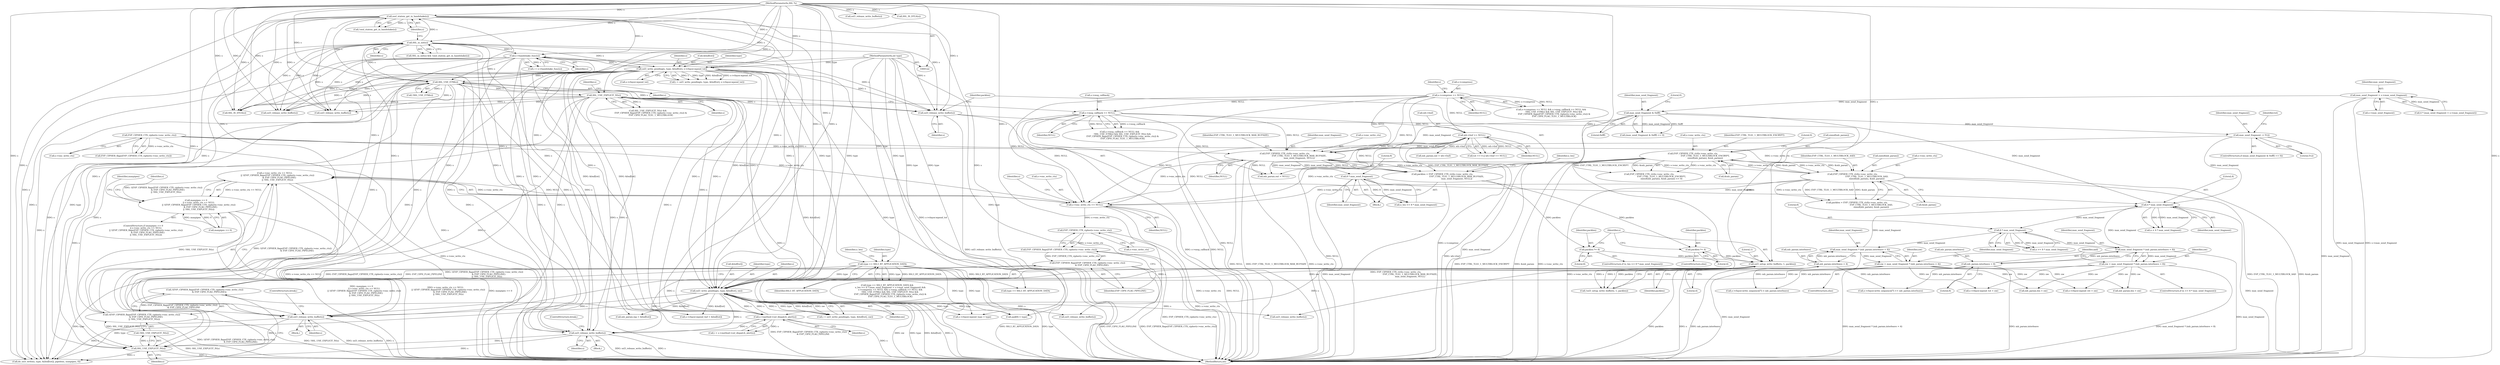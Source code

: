 digraph "0_openssl_4ad93618d26a3ea23d36ad5498ff4f59eff3a4d2_0@API" {
"1000766" [label="(Call,s->enc_write_ctx == NULL\n        || !(EVP_CIPHER_flags(EVP_CIPHER_CTX_cipher(s->enc_write_ctx))\n             & EVP_CIPH_FLAG_PIPELINE)\n        || !SSL_USE_EXPLICIT_IV(s))"];
"1000767" [label="(Call,s->enc_write_ctx == NULL)"];
"1000556" [label="(Call,EVP_CIPHER_CTX_ctrl(s->enc_write_ctx,\n                                    EVP_CTRL_TLS1_1_MULTIBLOCK_ENCRYPT,\n                                    sizeof(mb_param), &mb_param))"];
"1000509" [label="(Call,EVP_CIPHER_CTX_ctrl(s->enc_write_ctx,\n                                          EVP_CTRL_TLS1_1_MULTIBLOCK_AAD,\n                                          sizeof(mb_param), &mb_param))"];
"1000306" [label="(Call,EVP_CIPHER_CTX_cipher(s->enc_write_ctx))"];
"1000339" [label="(Call,EVP_CIPHER_CTX_ctrl(s->enc_write_ctx,\n                                          EVP_CTRL_TLS1_1_MULTIBLOCK_MAX_BUFSIZE,\n                                          max_send_fragment, NULL))"];
"1000317" [label="(Call,max_send_fragment & 0xfff)"];
"1000280" [label="(Call,max_send_fragment = s->max_send_fragment)"];
"1000321" [label="(Call,max_send_fragment -= 512)"];
"1000329" [label="(Call,wb->buf == NULL)"];
"1000286" [label="(Call,s->compress == NULL)"];
"1000292" [label="(Call,s->msg_callback == NULL)"];
"1000772" [label="(Call,!(EVP_CIPHER_flags(EVP_CIPHER_CTX_cipher(s->enc_write_ctx))\n             & EVP_CIPH_FLAG_PIPELINE)\n        || !SSL_USE_EXPLICIT_IV(s))"];
"1000773" [label="(Call,!(EVP_CIPHER_flags(EVP_CIPHER_CTX_cipher(s->enc_write_ctx))\n             & EVP_CIPH_FLAG_PIPELINE))"];
"1000774" [label="(Call,EVP_CIPHER_flags(EVP_CIPHER_CTX_cipher(s->enc_write_ctx))\n             & EVP_CIPH_FLAG_PIPELINE)"];
"1000775" [label="(Call,EVP_CIPHER_flags(EVP_CIPHER_CTX_cipher(s->enc_write_ctx)))"];
"1000776" [label="(Call,EVP_CIPHER_CTX_cipher(s->enc_write_ctx))"];
"1000781" [label="(Call,!SSL_USE_EXPLICIT_IV(s))"];
"1000782" [label="(Call,SSL_USE_EXPLICIT_IV(s))"];
"1000396" [label="(Call,ssl3_release_write_buffer(s))"];
"1000208" [label="(Call,ossl_statem_get_in_handshake(s))"];
"1000205" [label="(Call,SSL_in_init(s))"];
"1000123" [label="(MethodParameterIn,SSL *s)"];
"1000302" [label="(Call,SSL_USE_EXPLICIT_IV(s))"];
"1000299" [label="(Call,SSL_USE_ETM(s))"];
"1000213" [label="(Call,s->handshake_func(s))"];
"1000241" [label="(Call,ssl3_write_pending(s, type, &buf[tot], s->rlayer.wpend_tot))"];
"1000124" [label="(MethodParameterIn,int type)"];
"1000361" [label="(Call,ssl3_setup_write_buffer(s, 1, packlen))"];
"1000335" [label="(Call,ssl3_release_write_buffer(s))"];
"1000356" [label="(Call,packlen *= 4)"];
"1000337" [label="(Call,packlen = EVP_CIPHER_CTX_ctrl(s->enc_write_ctx,\n                                          EVP_CTRL_TLS1_1_MULTIBLOCK_MAX_BUFSIZE,\n                                          max_send_fragment, NULL))"];
"1000352" [label="(Call,packlen *= 8)"];
"1000656" [label="(Call,ssl3_write_pending(s, type, &buf[tot], nw))"];
"1000408" [label="(Call,s->method->ssl_dispatch_alert(s))"];
"1000272" [label="(Call,type == SSL3_RT_APPLICATION_DATA)"];
"1000430" [label="(Call,nw = max_send_fragment * (mb_param.interleave = 8))"];
"1000432" [label="(Call,max_send_fragment * (mb_param.interleave = 8))"];
"1000427" [label="(Call,8 * max_send_fragment)"];
"1000392" [label="(Call,4 * max_send_fragment)"];
"1000349" [label="(Call,8 * max_send_fragment)"];
"1000442" [label="(Call,max_send_fragment * (mb_param.interleave = 4))"];
"1000444" [label="(Call,mb_param.interleave = 4)"];
"1000434" [label="(Call,mb_param.interleave = 8)"];
"1000440" [label="(Call,nw = max_send_fragment * (mb_param.interleave = 4))"];
"1000531" [label="(Call,ssl3_release_write_buffer(s))"];
"1000762" [label="(Call,maxpipes == 0\n        || s->enc_write_ctx == NULL\n        || !(EVP_CIPHER_flags(EVP_CIPHER_CTX_cipher(s->enc_write_ctx))\n             & EVP_CIPH_FLAG_PIPELINE)\n        || !SSL_USE_EXPLICIT_IV(s))"];
"1000204" [label="(Call,SSL_in_init(s) && !ossl_statem_get_in_handshake(s))"];
"1000124" [label="(MethodParameterIn,int type)"];
"1000241" [label="(Call,ssl3_write_pending(s, type, &buf[tot], s->rlayer.wpend_tot))"];
"1000438" [label="(Literal,8)"];
"1000443" [label="(Identifier,max_send_fragment)"];
"1000277" [label="(Identifier,u_len)"];
"1000507" [label="(Call,packlen = EVP_CIPHER_CTX_ctrl(s->enc_write_ctx,\n                                          EVP_CTRL_TLS1_1_MULTIBLOCK_AAD,\n                                          sizeof(mb_param), &mb_param))"];
"1000623" [label="(Call,s->rlayer.wpend_tot = nw)"];
"1000768" [label="(Call,s->enc_write_ctx)"];
"1000492" [label="(Call,mb_param.out = NULL)"];
"1000685" [label="(Call,ssl3_release_write_buffer(s))"];
"1000780" [label="(Identifier,EVP_CIPH_FLAG_PIPELINE)"];
"1000663" [label="(Identifier,nw)"];
"1000406" [label="(Call,i = s->method->ssl_dispatch_alert(s))"];
"1000731" [label="(Call,ssl3_release_write_buffer(s))"];
"1000335" [label="(Call,ssl3_release_write_buffer(s))"];
"1000357" [label="(Identifier,packlen)"];
"1000630" [label="(Call,s->rlayer.wpend_buf = &buf[tot])"];
"1000272" [label="(Call,type == SSL3_RT_APPLICATION_DATA)"];
"1000442" [label="(Call,max_send_fragment * (mb_param.interleave = 4))"];
"1000510" [label="(Call,s->enc_write_ctx)"];
"1000364" [label="(Identifier,packlen)"];
"1000302" [label="(Call,SSL_USE_EXPLICIT_IV(s))"];
"1000428" [label="(Literal,8)"];
"1000782" [label="(Call,SSL_USE_EXPLICIT_IV(s))"];
"1000213" [label="(Call,s->handshake_func(s))"];
"1000301" [label="(Call,SSL_USE_EXPLICIT_IV(s) &&\n         EVP_CIPHER_flags(EVP_CIPHER_CTX_cipher(s->enc_write_ctx)) &\n         EVP_CIPH_FLAG_TLS1_1_MULTIBLOCK)"];
"1000432" [label="(Call,max_send_fragment * (mb_param.interleave = 8))"];
"1000298" [label="(Call,!SSL_USE_ETM(s))"];
"1000362" [label="(Identifier,s)"];
"1000450" [label="(Identifier,aad)"];
"1000325" [label="(Call,tot == 0 || wb->buf == NULL)"];
"1000434" [label="(Call,mb_param.interleave = 8)"];
"1000308" [label="(Identifier,s)"];
"1000355" [label="(ControlStructure,else)"];
"1000322" [label="(Identifier,max_send_fragment)"];
"1000316" [label="(Call,(max_send_fragment & 0xfff) == 0)"];
"1000339" [label="(Call,EVP_CIPHER_CTX_ctrl(s->enc_write_ctx,\n                                          EVP_CTRL_TLS1_1_MULTIBLOCK_MAX_BUFSIZE,\n                                          max_send_fragment, NULL))"];
"1000560" [label="(Identifier,EVP_CTRL_TLS1_1_MULTIBLOCK_ENCRYPT)"];
"1000209" [label="(Identifier,s)"];
"1000361" [label="(Call,ssl3_setup_write_buffer(s, 1, packlen))"];
"1000330" [label="(Call,wb->buf)"];
"1000299" [label="(Call,SSL_USE_ETM(s))"];
"1000336" [label="(Identifier,s)"];
"1000541" [label="(Call,mb_param.inp = &buf[tot])"];
"1000329" [label="(Call,wb->buf == NULL)"];
"1000123" [label="(MethodParameterIn,SSL *s)"];
"1000286" [label="(Call,s->compress == NULL)"];
"1000565" [label="(Literal,0)"];
"1000513" [label="(Identifier,EVP_CTRL_TLS1_1_MULTIBLOCK_AAD)"];
"1000424" [label="(ControlStructure,if (n >= 8 * max_send_fragment))"];
"1000333" [label="(Identifier,NULL)"];
"1000433" [label="(Identifier,max_send_fragment)"];
"1000429" [label="(Identifier,max_send_fragment)"];
"1000439" [label="(ControlStructure,else)"];
"1000327" [label="(Identifier,tot)"];
"1000392" [label="(Call,4 * max_send_fragment)"];
"1000659" [label="(Call,&buf[tot])"];
"1000345" [label="(Identifier,NULL)"];
"1000555" [label="(Call,EVP_CIPHER_CTX_ctrl(s->enc_write_ctx,\n                                    EVP_CTRL_TLS1_1_MULTIBLOCK_ENCRYPT,\n                                    sizeof(mb_param), &mb_param) <= 0)"];
"1000306" [label="(Call,EVP_CIPHER_CTX_cipher(s->enc_write_ctx))"];
"1000323" [label="(Literal,512)"];
"1000242" [label="(Identifier,s)"];
"1000774" [label="(Call,EVP_CIPHER_flags(EVP_CIPHER_CTX_cipher(s->enc_write_ctx))\n             & EVP_CIPH_FLAG_PIPELINE)"];
"1000282" [label="(Call,s->max_send_fragment)"];
"1000352" [label="(Call,packlen *= 8)"];
"1000904" [label="(Call,do_ssl3_write(s, type, &(buf[tot]), pipelens, numpipes, 0))"];
"1000530" [label="(Block,)"];
"1000300" [label="(Identifier,s)"];
"1000287" [label="(Call,s->compress)"];
"1000303" [label="(Identifier,s)"];
"1000656" [label="(Call,ssl3_write_pending(s, type, &buf[tot], nw))"];
"1000350" [label="(Literal,8)"];
"1000561" [label="(Call,sizeof(mb_param))"];
"1000396" [label="(Call,ssl3_release_write_buffer(s))"];
"1000334" [label="(Block,)"];
"1000305" [label="(Call,EVP_CIPHER_flags(EVP_CIPHER_CTX_cipher(s->enc_write_ctx)))"];
"1000549" [label="(Call,mb_param.len = nw)"];
"1000427" [label="(Call,8 * max_send_fragment)"];
"1000393" [label="(Literal,4)"];
"1000444" [label="(Call,mb_param.interleave = 4)"];
"1000448" [label="(Literal,4)"];
"1000761" [label="(ControlStructure,if (maxpipes == 0\n        || s->enc_write_ctx == NULL\n        || !(EVP_CIPHER_flags(EVP_CIPHER_CTX_cipher(s->enc_write_ctx))\n             & EVP_CIPH_FLAG_PIPELINE)\n        || !SSL_USE_EXPLICIT_IV(s)))"];
"1000532" [label="(Identifier,s)"];
"1000440" [label="(Call,nw = max_send_fragment * (mb_param.interleave = 4))"];
"1000409" [label="(Identifier,s)"];
"1000285" [label="(Call,s->compress == NULL && s->msg_callback == NULL &&\n        !SSL_USE_ETM(s) && SSL_USE_EXPLICIT_IV(s) &&\n         EVP_CIPHER_flags(EVP_CIPHER_CTX_cipher(s->enc_write_ctx)) &\n         EVP_CIPH_FLAG_TLS1_1_MULTIBLOCK)"];
"1000291" [label="(Call,s->msg_callback == NULL &&\n        !SSL_USE_ETM(s) && SSL_USE_EXPLICIT_IV(s) &&\n         EVP_CIPHER_flags(EVP_CIPHER_CTX_cipher(s->enc_write_ctx)) &\n         EVP_CIPH_FLAG_TLS1_1_MULTIBLOCK)"];
"1000777" [label="(Call,s->enc_write_ctx)"];
"1000968" [label="(Call,ssl3_release_write_buffer(s))"];
"1000966" [label="(Call,SSL_IS_DTLS(s))"];
"1000343" [label="(Identifier,EVP_CTRL_TLS1_1_MULTIBLOCK_MAX_BUFSIZE)"];
"1000435" [label="(Call,mb_param.interleave)"];
"1000569" [label="(Call,s->rlayer.write_sequence[7] += mb_param.interleave)"];
"1000557" [label="(Call,s->enc_write_ctx)"];
"1000337" [label="(Call,packlen = EVP_CIPHER_CTX_ctrl(s->enc_write_ctx,\n                                          EVP_CTRL_TLS1_1_MULTIBLOCK_MAX_BUFSIZE,\n                                          max_send_fragment, NULL))"];
"1000534" [label="(Call,mb_param.out = wb->buf)"];
"1000292" [label="(Call,s->msg_callback == NULL)"];
"1000647" [label="(Call,s->rlayer.wpend_ret = nw)"];
"1000315" [label="(ControlStructure,if ((max_send_fragment & 0xfff) == 0))"];
"1000344" [label="(Identifier,max_send_fragment)"];
"1000211" [label="(Call,i = s->handshake_func(s))"];
"1000531" [label="(Call,ssl3_release_write_buffer(s))"];
"1000771" [label="(Identifier,NULL)"];
"1000441" [label="(Identifier,nw)"];
"1000773" [label="(Call,!(EVP_CIPHER_flags(EVP_CIPHER_CTX_cipher(s->enc_write_ctx))\n             & EVP_CIPH_FLAG_PIPELINE))"];
"1000248" [label="(Call,s->rlayer.wpend_tot)"];
"1000318" [label="(Identifier,max_send_fragment)"];
"1000783" [label="(Identifier,s)"];
"1000244" [label="(Call,&buf[tot])"];
"1000762" [label="(Call,maxpipes == 0\n        || s->enc_write_ctx == NULL\n        || !(EVP_CIPHER_flags(EVP_CIPHER_CTX_cipher(s->enc_write_ctx))\n             & EVP_CIPH_FLAG_PIPELINE)\n        || !SSL_USE_EXPLICIT_IV(s))"];
"1000936" [label="(Call,type == SSL3_RT_APPLICATION_DATA)"];
"1000363" [label="(Literal,1)"];
"1000658" [label="(Identifier,type)"];
"1000431" [label="(Identifier,nw)"];
"1000290" [label="(Identifier,NULL)"];
"1000351" [label="(Identifier,max_send_fragment)"];
"1000791" [label="(Identifier,s)"];
"1000516" [label="(Call,&mb_param)"];
"1000654" [label="(Call,i = ssl3_write_pending(s, type, &buf[tot], nw))"];
"1000346" [label="(ControlStructure,if (u_len >= 8 * max_send_fragment))"];
"1000502" [label="(Call,mb_param.len = nw)"];
"1000349" [label="(Call,8 * max_send_fragment)"];
"1000271" [label="(Call,type == SSL3_RT_APPLICATION_DATA &&\n         u_len >= 4 * (max_send_fragment = s->max_send_fragment) &&\n         s->compress == NULL && s->msg_callback == NULL &&\n        !SSL_USE_ETM(s) && SSL_USE_EXPLICIT_IV(s) &&\n         EVP_CIPHER_flags(EVP_CIPHER_CTX_cipher(s->enc_write_ctx)) &\n         EVP_CIPH_FLAG_TLS1_1_MULTIBLOCK)"];
"1000293" [label="(Call,s->msg_callback)"];
"1000445" [label="(Call,mb_param.interleave)"];
"1000767" [label="(Call,s->enc_write_ctx == NULL)"];
"1000394" [label="(Identifier,max_send_fragment)"];
"1000563" [label="(Call,&mb_param)"];
"1000207" [label="(Call,!ossl_statem_get_in_handshake(s))"];
"1000320" [label="(Literal,0)"];
"1000766" [label="(Call,s->enc_write_ctx == NULL\n        || !(EVP_CIPHER_flags(EVP_CIPHER_CTX_cipher(s->enc_write_ctx))\n             & EVP_CIPH_FLAG_PIPELINE)\n        || !SSL_USE_EXPLICIT_IV(s))"];
"1000347" [label="(Call,u_len >= 8 * max_send_fragment)"];
"1000294" [label="(Identifier,s)"];
"1000338" [label="(Identifier,packlen)"];
"1000378" [label="(Call,ssl3_release_write_buffer(s))"];
"1000239" [label="(Call,i = ssl3_write_pending(s, type, &buf[tot], s->rlayer.wpend_tot))"];
"1000280" [label="(Call,max_send_fragment = s->max_send_fragment)"];
"1000348" [label="(Identifier,u_len)"];
"1000321" [label="(Call,max_send_fragment -= 512)"];
"1000703" [label="(Call,ssl3_release_write_buffer(s))"];
"1000509" [label="(Call,EVP_CIPHER_CTX_ctrl(s->enc_write_ctx,\n                                          EVP_CTRL_TLS1_1_MULTIBLOCK_AAD,\n                                          sizeof(mb_param), &mb_param))"];
"1000390" [label="(Call,n < 4 * max_send_fragment)"];
"1000581" [label="(Call,s->rlayer.write_sequence[7] < mb_param.interleave)"];
"1000296" [label="(Identifier,NULL)"];
"1000785" [label="(Identifier,maxpipes)"];
"1000980" [label="(MethodReturn,int)"];
"1000640" [label="(Call,s->rlayer.wpend_type = type)"];
"1000354" [label="(Literal,8)"];
"1000514" [label="(Call,sizeof(mb_param))"];
"1000776" [label="(Call,EVP_CIPHER_CTX_cipher(s->enc_write_ctx))"];
"1000408" [label="(Call,s->method->ssl_dispatch_alert(s))"];
"1000214" [label="(Identifier,s)"];
"1000395" [label="(Block,)"];
"1000397" [label="(Identifier,s)"];
"1000457" [label="(Call,aad[8] = type)"];
"1000281" [label="(Identifier,max_send_fragment)"];
"1000205" [label="(Call,SSL_in_init(s))"];
"1000781" [label="(Call,!SSL_USE_EXPLICIT_IV(s))"];
"1000775" [label="(Call,EVP_CIPHER_flags(EVP_CIPHER_CTX_cipher(s->enc_write_ctx)))"];
"1000273" [label="(Identifier,type)"];
"1000356" [label="(Call,packlen *= 4)"];
"1000358" [label="(Literal,4)"];
"1000425" [label="(Call,n >= 8 * max_send_fragment)"];
"1000772" [label="(Call,!(EVP_CIPHER_flags(EVP_CIPHER_CTX_cipher(s->enc_write_ctx))\n             & EVP_CIPH_FLAG_PIPELINE)\n        || !SSL_USE_EXPLICIT_IV(s))"];
"1000206" [label="(Identifier,s)"];
"1000319" [label="(Literal,0xfff)"];
"1000763" [label="(Call,maxpipes == 0)"];
"1000556" [label="(Call,EVP_CIPHER_CTX_ctrl(s->enc_write_ctx,\n                                    EVP_CTRL_TLS1_1_MULTIBLOCK_ENCRYPT,\n                                    sizeof(mb_param), &mb_param))"];
"1000243" [label="(Identifier,type)"];
"1000340" [label="(Call,s->enc_write_ctx)"];
"1000430" [label="(Call,nw = max_send_fragment * (mb_param.interleave = 8))"];
"1000398" [label="(ControlStructure,break;)"];
"1000317" [label="(Call,max_send_fragment & 0xfff)"];
"1000360" [label="(Call,!ssl3_setup_write_buffer(s, 1, packlen))"];
"1000208" [label="(Call,ossl_statem_get_in_handshake(s))"];
"1000278" [label="(Call,4 * (max_send_fragment = s->max_send_fragment))"];
"1000307" [label="(Call,s->enc_write_ctx)"];
"1000353" [label="(Identifier,packlen)"];
"1000657" [label="(Identifier,s)"];
"1000778" [label="(Identifier,s)"];
"1000274" [label="(Identifier,SSL3_RT_APPLICATION_DATA)"];
"1000729" [label="(Call,SSL_IS_DTLS(s))"];
"1000533" [label="(ControlStructure,break;)"];
"1000766" -> "1000762"  [label="AST: "];
"1000766" -> "1000767"  [label="CFG: "];
"1000766" -> "1000772"  [label="CFG: "];
"1000767" -> "1000766"  [label="AST: "];
"1000772" -> "1000766"  [label="AST: "];
"1000762" -> "1000766"  [label="CFG: "];
"1000766" -> "1000980"  [label="DDG: s->enc_write_ctx == NULL"];
"1000766" -> "1000980"  [label="DDG: !(EVP_CIPHER_flags(EVP_CIPHER_CTX_cipher(s->enc_write_ctx))\n             & EVP_CIPH_FLAG_PIPELINE)\n        || !SSL_USE_EXPLICIT_IV(s)"];
"1000766" -> "1000762"  [label="DDG: s->enc_write_ctx == NULL"];
"1000766" -> "1000762"  [label="DDG: !(EVP_CIPHER_flags(EVP_CIPHER_CTX_cipher(s->enc_write_ctx))\n             & EVP_CIPH_FLAG_PIPELINE)\n        || !SSL_USE_EXPLICIT_IV(s)"];
"1000767" -> "1000766"  [label="DDG: s->enc_write_ctx"];
"1000767" -> "1000766"  [label="DDG: NULL"];
"1000772" -> "1000766"  [label="DDG: !(EVP_CIPHER_flags(EVP_CIPHER_CTX_cipher(s->enc_write_ctx))\n             & EVP_CIPH_FLAG_PIPELINE)"];
"1000772" -> "1000766"  [label="DDG: !SSL_USE_EXPLICIT_IV(s)"];
"1000767" -> "1000771"  [label="CFG: "];
"1000768" -> "1000767"  [label="AST: "];
"1000771" -> "1000767"  [label="AST: "];
"1000778" -> "1000767"  [label="CFG: "];
"1000767" -> "1000980"  [label="DDG: s->enc_write_ctx"];
"1000767" -> "1000980"  [label="DDG: NULL"];
"1000556" -> "1000767"  [label="DDG: s->enc_write_ctx"];
"1000306" -> "1000767"  [label="DDG: s->enc_write_ctx"];
"1000339" -> "1000767"  [label="DDG: s->enc_write_ctx"];
"1000339" -> "1000767"  [label="DDG: NULL"];
"1000509" -> "1000767"  [label="DDG: s->enc_write_ctx"];
"1000329" -> "1000767"  [label="DDG: NULL"];
"1000292" -> "1000767"  [label="DDG: NULL"];
"1000286" -> "1000767"  [label="DDG: NULL"];
"1000767" -> "1000776"  [label="DDG: s->enc_write_ctx"];
"1000556" -> "1000555"  [label="AST: "];
"1000556" -> "1000563"  [label="CFG: "];
"1000557" -> "1000556"  [label="AST: "];
"1000560" -> "1000556"  [label="AST: "];
"1000561" -> "1000556"  [label="AST: "];
"1000563" -> "1000556"  [label="AST: "];
"1000565" -> "1000556"  [label="CFG: "];
"1000556" -> "1000980"  [label="DDG: EVP_CTRL_TLS1_1_MULTIBLOCK_ENCRYPT"];
"1000556" -> "1000980"  [label="DDG: &mb_param"];
"1000556" -> "1000980"  [label="DDG: s->enc_write_ctx"];
"1000556" -> "1000509"  [label="DDG: s->enc_write_ctx"];
"1000556" -> "1000509"  [label="DDG: &mb_param"];
"1000556" -> "1000555"  [label="DDG: s->enc_write_ctx"];
"1000556" -> "1000555"  [label="DDG: EVP_CTRL_TLS1_1_MULTIBLOCK_ENCRYPT"];
"1000556" -> "1000555"  [label="DDG: &mb_param"];
"1000509" -> "1000556"  [label="DDG: s->enc_write_ctx"];
"1000509" -> "1000556"  [label="DDG: &mb_param"];
"1000509" -> "1000507"  [label="AST: "];
"1000509" -> "1000516"  [label="CFG: "];
"1000510" -> "1000509"  [label="AST: "];
"1000513" -> "1000509"  [label="AST: "];
"1000514" -> "1000509"  [label="AST: "];
"1000516" -> "1000509"  [label="AST: "];
"1000507" -> "1000509"  [label="CFG: "];
"1000509" -> "1000980"  [label="DDG: EVP_CTRL_TLS1_1_MULTIBLOCK_AAD"];
"1000509" -> "1000980"  [label="DDG: &mb_param"];
"1000509" -> "1000980"  [label="DDG: s->enc_write_ctx"];
"1000509" -> "1000507"  [label="DDG: s->enc_write_ctx"];
"1000509" -> "1000507"  [label="DDG: EVP_CTRL_TLS1_1_MULTIBLOCK_AAD"];
"1000509" -> "1000507"  [label="DDG: &mb_param"];
"1000306" -> "1000509"  [label="DDG: s->enc_write_ctx"];
"1000339" -> "1000509"  [label="DDG: s->enc_write_ctx"];
"1000306" -> "1000305"  [label="AST: "];
"1000306" -> "1000307"  [label="CFG: "];
"1000307" -> "1000306"  [label="AST: "];
"1000305" -> "1000306"  [label="CFG: "];
"1000306" -> "1000980"  [label="DDG: s->enc_write_ctx"];
"1000306" -> "1000305"  [label="DDG: s->enc_write_ctx"];
"1000306" -> "1000339"  [label="DDG: s->enc_write_ctx"];
"1000339" -> "1000337"  [label="AST: "];
"1000339" -> "1000345"  [label="CFG: "];
"1000340" -> "1000339"  [label="AST: "];
"1000343" -> "1000339"  [label="AST: "];
"1000344" -> "1000339"  [label="AST: "];
"1000345" -> "1000339"  [label="AST: "];
"1000337" -> "1000339"  [label="CFG: "];
"1000339" -> "1000980"  [label="DDG: EVP_CTRL_TLS1_1_MULTIBLOCK_MAX_BUFSIZE"];
"1000339" -> "1000980"  [label="DDG: s->enc_write_ctx"];
"1000339" -> "1000980"  [label="DDG: NULL"];
"1000339" -> "1000337"  [label="DDG: s->enc_write_ctx"];
"1000339" -> "1000337"  [label="DDG: EVP_CTRL_TLS1_1_MULTIBLOCK_MAX_BUFSIZE"];
"1000339" -> "1000337"  [label="DDG: max_send_fragment"];
"1000339" -> "1000337"  [label="DDG: NULL"];
"1000317" -> "1000339"  [label="DDG: max_send_fragment"];
"1000321" -> "1000339"  [label="DDG: max_send_fragment"];
"1000329" -> "1000339"  [label="DDG: NULL"];
"1000286" -> "1000339"  [label="DDG: NULL"];
"1000292" -> "1000339"  [label="DDG: NULL"];
"1000339" -> "1000349"  [label="DDG: max_send_fragment"];
"1000339" -> "1000492"  [label="DDG: NULL"];
"1000317" -> "1000316"  [label="AST: "];
"1000317" -> "1000319"  [label="CFG: "];
"1000318" -> "1000317"  [label="AST: "];
"1000319" -> "1000317"  [label="AST: "];
"1000320" -> "1000317"  [label="CFG: "];
"1000317" -> "1000980"  [label="DDG: max_send_fragment"];
"1000317" -> "1000316"  [label="DDG: max_send_fragment"];
"1000317" -> "1000316"  [label="DDG: 0xfff"];
"1000280" -> "1000317"  [label="DDG: max_send_fragment"];
"1000317" -> "1000321"  [label="DDG: max_send_fragment"];
"1000317" -> "1000392"  [label="DDG: max_send_fragment"];
"1000280" -> "1000278"  [label="AST: "];
"1000280" -> "1000282"  [label="CFG: "];
"1000281" -> "1000280"  [label="AST: "];
"1000282" -> "1000280"  [label="AST: "];
"1000278" -> "1000280"  [label="CFG: "];
"1000280" -> "1000980"  [label="DDG: s->max_send_fragment"];
"1000280" -> "1000980"  [label="DDG: max_send_fragment"];
"1000280" -> "1000278"  [label="DDG: max_send_fragment"];
"1000321" -> "1000315"  [label="AST: "];
"1000321" -> "1000323"  [label="CFG: "];
"1000322" -> "1000321"  [label="AST: "];
"1000323" -> "1000321"  [label="AST: "];
"1000327" -> "1000321"  [label="CFG: "];
"1000321" -> "1000980"  [label="DDG: max_send_fragment"];
"1000321" -> "1000392"  [label="DDG: max_send_fragment"];
"1000329" -> "1000325"  [label="AST: "];
"1000329" -> "1000333"  [label="CFG: "];
"1000330" -> "1000329"  [label="AST: "];
"1000333" -> "1000329"  [label="AST: "];
"1000325" -> "1000329"  [label="CFG: "];
"1000329" -> "1000980"  [label="DDG: NULL"];
"1000329" -> "1000980"  [label="DDG: wb->buf"];
"1000329" -> "1000325"  [label="DDG: wb->buf"];
"1000329" -> "1000325"  [label="DDG: NULL"];
"1000286" -> "1000329"  [label="DDG: NULL"];
"1000292" -> "1000329"  [label="DDG: NULL"];
"1000329" -> "1000492"  [label="DDG: NULL"];
"1000329" -> "1000534"  [label="DDG: wb->buf"];
"1000286" -> "1000285"  [label="AST: "];
"1000286" -> "1000290"  [label="CFG: "];
"1000287" -> "1000286"  [label="AST: "];
"1000290" -> "1000286"  [label="AST: "];
"1000294" -> "1000286"  [label="CFG: "];
"1000285" -> "1000286"  [label="CFG: "];
"1000286" -> "1000980"  [label="DDG: NULL"];
"1000286" -> "1000980"  [label="DDG: s->compress"];
"1000286" -> "1000285"  [label="DDG: s->compress"];
"1000286" -> "1000285"  [label="DDG: NULL"];
"1000286" -> "1000292"  [label="DDG: NULL"];
"1000286" -> "1000492"  [label="DDG: NULL"];
"1000292" -> "1000291"  [label="AST: "];
"1000292" -> "1000296"  [label="CFG: "];
"1000293" -> "1000292"  [label="AST: "];
"1000296" -> "1000292"  [label="AST: "];
"1000300" -> "1000292"  [label="CFG: "];
"1000291" -> "1000292"  [label="CFG: "];
"1000292" -> "1000980"  [label="DDG: s->msg_callback"];
"1000292" -> "1000980"  [label="DDG: NULL"];
"1000292" -> "1000291"  [label="DDG: s->msg_callback"];
"1000292" -> "1000291"  [label="DDG: NULL"];
"1000292" -> "1000492"  [label="DDG: NULL"];
"1000772" -> "1000773"  [label="CFG: "];
"1000772" -> "1000781"  [label="CFG: "];
"1000773" -> "1000772"  [label="AST: "];
"1000781" -> "1000772"  [label="AST: "];
"1000772" -> "1000980"  [label="DDG: !(EVP_CIPHER_flags(EVP_CIPHER_CTX_cipher(s->enc_write_ctx))\n             & EVP_CIPH_FLAG_PIPELINE)"];
"1000772" -> "1000980"  [label="DDG: !SSL_USE_EXPLICIT_IV(s)"];
"1000773" -> "1000772"  [label="DDG: EVP_CIPHER_flags(EVP_CIPHER_CTX_cipher(s->enc_write_ctx))\n             & EVP_CIPH_FLAG_PIPELINE"];
"1000781" -> "1000772"  [label="DDG: SSL_USE_EXPLICIT_IV(s)"];
"1000773" -> "1000774"  [label="CFG: "];
"1000774" -> "1000773"  [label="AST: "];
"1000783" -> "1000773"  [label="CFG: "];
"1000773" -> "1000980"  [label="DDG: EVP_CIPHER_flags(EVP_CIPHER_CTX_cipher(s->enc_write_ctx))\n             & EVP_CIPH_FLAG_PIPELINE"];
"1000774" -> "1000773"  [label="DDG: EVP_CIPHER_flags(EVP_CIPHER_CTX_cipher(s->enc_write_ctx))"];
"1000774" -> "1000773"  [label="DDG: EVP_CIPH_FLAG_PIPELINE"];
"1000774" -> "1000780"  [label="CFG: "];
"1000775" -> "1000774"  [label="AST: "];
"1000780" -> "1000774"  [label="AST: "];
"1000774" -> "1000980"  [label="DDG: EVP_CIPH_FLAG_PIPELINE"];
"1000774" -> "1000980"  [label="DDG: EVP_CIPHER_flags(EVP_CIPHER_CTX_cipher(s->enc_write_ctx))"];
"1000775" -> "1000774"  [label="DDG: EVP_CIPHER_CTX_cipher(s->enc_write_ctx)"];
"1000775" -> "1000776"  [label="CFG: "];
"1000776" -> "1000775"  [label="AST: "];
"1000780" -> "1000775"  [label="CFG: "];
"1000775" -> "1000980"  [label="DDG: EVP_CIPHER_CTX_cipher(s->enc_write_ctx)"];
"1000776" -> "1000775"  [label="DDG: s->enc_write_ctx"];
"1000776" -> "1000777"  [label="CFG: "];
"1000777" -> "1000776"  [label="AST: "];
"1000776" -> "1000980"  [label="DDG: s->enc_write_ctx"];
"1000781" -> "1000782"  [label="CFG: "];
"1000782" -> "1000781"  [label="AST: "];
"1000781" -> "1000980"  [label="DDG: SSL_USE_EXPLICIT_IV(s)"];
"1000782" -> "1000781"  [label="DDG: s"];
"1000782" -> "1000783"  [label="CFG: "];
"1000783" -> "1000782"  [label="AST: "];
"1000782" -> "1000980"  [label="DDG: s"];
"1000396" -> "1000782"  [label="DDG: s"];
"1000208" -> "1000782"  [label="DDG: s"];
"1000302" -> "1000782"  [label="DDG: s"];
"1000213" -> "1000782"  [label="DDG: s"];
"1000299" -> "1000782"  [label="DDG: s"];
"1000241" -> "1000782"  [label="DDG: s"];
"1000531" -> "1000782"  [label="DDG: s"];
"1000205" -> "1000782"  [label="DDG: s"];
"1000123" -> "1000782"  [label="DDG: s"];
"1000782" -> "1000904"  [label="DDG: s"];
"1000396" -> "1000395"  [label="AST: "];
"1000396" -> "1000397"  [label="CFG: "];
"1000397" -> "1000396"  [label="AST: "];
"1000398" -> "1000396"  [label="CFG: "];
"1000396" -> "1000980"  [label="DDG: ssl3_release_write_buffer(s)"];
"1000396" -> "1000980"  [label="DDG: s"];
"1000208" -> "1000396"  [label="DDG: s"];
"1000302" -> "1000396"  [label="DDG: s"];
"1000213" -> "1000396"  [label="DDG: s"];
"1000299" -> "1000396"  [label="DDG: s"];
"1000205" -> "1000396"  [label="DDG: s"];
"1000241" -> "1000396"  [label="DDG: s"];
"1000361" -> "1000396"  [label="DDG: s"];
"1000656" -> "1000396"  [label="DDG: s"];
"1000123" -> "1000396"  [label="DDG: s"];
"1000396" -> "1000904"  [label="DDG: s"];
"1000208" -> "1000207"  [label="AST: "];
"1000208" -> "1000209"  [label="CFG: "];
"1000209" -> "1000208"  [label="AST: "];
"1000207" -> "1000208"  [label="CFG: "];
"1000208" -> "1000980"  [label="DDG: s"];
"1000208" -> "1000207"  [label="DDG: s"];
"1000205" -> "1000208"  [label="DDG: s"];
"1000123" -> "1000208"  [label="DDG: s"];
"1000208" -> "1000213"  [label="DDG: s"];
"1000208" -> "1000241"  [label="DDG: s"];
"1000208" -> "1000299"  [label="DDG: s"];
"1000208" -> "1000335"  [label="DDG: s"];
"1000208" -> "1000378"  [label="DDG: s"];
"1000208" -> "1000408"  [label="DDG: s"];
"1000208" -> "1000531"  [label="DDG: s"];
"1000208" -> "1000656"  [label="DDG: s"];
"1000208" -> "1000729"  [label="DDG: s"];
"1000208" -> "1000731"  [label="DDG: s"];
"1000208" -> "1000904"  [label="DDG: s"];
"1000205" -> "1000204"  [label="AST: "];
"1000205" -> "1000206"  [label="CFG: "];
"1000206" -> "1000205"  [label="AST: "];
"1000209" -> "1000205"  [label="CFG: "];
"1000204" -> "1000205"  [label="CFG: "];
"1000205" -> "1000980"  [label="DDG: s"];
"1000205" -> "1000204"  [label="DDG: s"];
"1000123" -> "1000205"  [label="DDG: s"];
"1000205" -> "1000213"  [label="DDG: s"];
"1000205" -> "1000241"  [label="DDG: s"];
"1000205" -> "1000299"  [label="DDG: s"];
"1000205" -> "1000335"  [label="DDG: s"];
"1000205" -> "1000378"  [label="DDG: s"];
"1000205" -> "1000408"  [label="DDG: s"];
"1000205" -> "1000531"  [label="DDG: s"];
"1000205" -> "1000656"  [label="DDG: s"];
"1000205" -> "1000729"  [label="DDG: s"];
"1000205" -> "1000731"  [label="DDG: s"];
"1000205" -> "1000904"  [label="DDG: s"];
"1000123" -> "1000122"  [label="AST: "];
"1000123" -> "1000980"  [label="DDG: s"];
"1000123" -> "1000213"  [label="DDG: s"];
"1000123" -> "1000241"  [label="DDG: s"];
"1000123" -> "1000299"  [label="DDG: s"];
"1000123" -> "1000302"  [label="DDG: s"];
"1000123" -> "1000335"  [label="DDG: s"];
"1000123" -> "1000361"  [label="DDG: s"];
"1000123" -> "1000378"  [label="DDG: s"];
"1000123" -> "1000408"  [label="DDG: s"];
"1000123" -> "1000531"  [label="DDG: s"];
"1000123" -> "1000656"  [label="DDG: s"];
"1000123" -> "1000685"  [label="DDG: s"];
"1000123" -> "1000703"  [label="DDG: s"];
"1000123" -> "1000729"  [label="DDG: s"];
"1000123" -> "1000731"  [label="DDG: s"];
"1000123" -> "1000904"  [label="DDG: s"];
"1000123" -> "1000966"  [label="DDG: s"];
"1000123" -> "1000968"  [label="DDG: s"];
"1000302" -> "1000301"  [label="AST: "];
"1000302" -> "1000303"  [label="CFG: "];
"1000303" -> "1000302"  [label="AST: "];
"1000308" -> "1000302"  [label="CFG: "];
"1000301" -> "1000302"  [label="CFG: "];
"1000302" -> "1000980"  [label="DDG: s"];
"1000302" -> "1000301"  [label="DDG: s"];
"1000299" -> "1000302"  [label="DDG: s"];
"1000302" -> "1000335"  [label="DDG: s"];
"1000302" -> "1000378"  [label="DDG: s"];
"1000302" -> "1000408"  [label="DDG: s"];
"1000302" -> "1000531"  [label="DDG: s"];
"1000302" -> "1000656"  [label="DDG: s"];
"1000302" -> "1000729"  [label="DDG: s"];
"1000302" -> "1000731"  [label="DDG: s"];
"1000302" -> "1000904"  [label="DDG: s"];
"1000299" -> "1000298"  [label="AST: "];
"1000299" -> "1000300"  [label="CFG: "];
"1000300" -> "1000299"  [label="AST: "];
"1000298" -> "1000299"  [label="CFG: "];
"1000299" -> "1000980"  [label="DDG: s"];
"1000299" -> "1000298"  [label="DDG: s"];
"1000213" -> "1000299"  [label="DDG: s"];
"1000241" -> "1000299"  [label="DDG: s"];
"1000299" -> "1000335"  [label="DDG: s"];
"1000299" -> "1000378"  [label="DDG: s"];
"1000299" -> "1000408"  [label="DDG: s"];
"1000299" -> "1000531"  [label="DDG: s"];
"1000299" -> "1000656"  [label="DDG: s"];
"1000299" -> "1000729"  [label="DDG: s"];
"1000299" -> "1000731"  [label="DDG: s"];
"1000299" -> "1000904"  [label="DDG: s"];
"1000213" -> "1000211"  [label="AST: "];
"1000213" -> "1000214"  [label="CFG: "];
"1000214" -> "1000213"  [label="AST: "];
"1000211" -> "1000213"  [label="CFG: "];
"1000213" -> "1000980"  [label="DDG: s"];
"1000213" -> "1000211"  [label="DDG: s"];
"1000213" -> "1000241"  [label="DDG: s"];
"1000213" -> "1000335"  [label="DDG: s"];
"1000213" -> "1000378"  [label="DDG: s"];
"1000213" -> "1000408"  [label="DDG: s"];
"1000213" -> "1000531"  [label="DDG: s"];
"1000213" -> "1000656"  [label="DDG: s"];
"1000213" -> "1000729"  [label="DDG: s"];
"1000213" -> "1000731"  [label="DDG: s"];
"1000213" -> "1000904"  [label="DDG: s"];
"1000241" -> "1000239"  [label="AST: "];
"1000241" -> "1000248"  [label="CFG: "];
"1000242" -> "1000241"  [label="AST: "];
"1000243" -> "1000241"  [label="AST: "];
"1000244" -> "1000241"  [label="AST: "];
"1000248" -> "1000241"  [label="AST: "];
"1000239" -> "1000241"  [label="CFG: "];
"1000241" -> "1000980"  [label="DDG: s->rlayer.wpend_tot"];
"1000241" -> "1000980"  [label="DDG: s"];
"1000241" -> "1000980"  [label="DDG: &buf[tot]"];
"1000241" -> "1000980"  [label="DDG: type"];
"1000241" -> "1000239"  [label="DDG: s"];
"1000241" -> "1000239"  [label="DDG: type"];
"1000241" -> "1000239"  [label="DDG: &buf[tot]"];
"1000241" -> "1000239"  [label="DDG: s->rlayer.wpend_tot"];
"1000124" -> "1000241"  [label="DDG: type"];
"1000241" -> "1000272"  [label="DDG: type"];
"1000241" -> "1000335"  [label="DDG: s"];
"1000241" -> "1000378"  [label="DDG: s"];
"1000241" -> "1000408"  [label="DDG: s"];
"1000241" -> "1000531"  [label="DDG: s"];
"1000241" -> "1000541"  [label="DDG: &buf[tot]"];
"1000241" -> "1000630"  [label="DDG: &buf[tot]"];
"1000241" -> "1000656"  [label="DDG: s"];
"1000241" -> "1000656"  [label="DDG: &buf[tot]"];
"1000241" -> "1000729"  [label="DDG: s"];
"1000241" -> "1000731"  [label="DDG: s"];
"1000241" -> "1000904"  [label="DDG: s"];
"1000124" -> "1000122"  [label="AST: "];
"1000124" -> "1000980"  [label="DDG: type"];
"1000124" -> "1000272"  [label="DDG: type"];
"1000124" -> "1000457"  [label="DDG: type"];
"1000124" -> "1000640"  [label="DDG: type"];
"1000124" -> "1000656"  [label="DDG: type"];
"1000124" -> "1000904"  [label="DDG: type"];
"1000124" -> "1000936"  [label="DDG: type"];
"1000361" -> "1000360"  [label="AST: "];
"1000361" -> "1000364"  [label="CFG: "];
"1000362" -> "1000361"  [label="AST: "];
"1000363" -> "1000361"  [label="AST: "];
"1000364" -> "1000361"  [label="AST: "];
"1000360" -> "1000361"  [label="CFG: "];
"1000361" -> "1000980"  [label="DDG: packlen"];
"1000361" -> "1000980"  [label="DDG: s"];
"1000361" -> "1000360"  [label="DDG: s"];
"1000361" -> "1000360"  [label="DDG: 1"];
"1000361" -> "1000360"  [label="DDG: packlen"];
"1000335" -> "1000361"  [label="DDG: s"];
"1000356" -> "1000361"  [label="DDG: packlen"];
"1000352" -> "1000361"  [label="DDG: packlen"];
"1000361" -> "1000408"  [label="DDG: s"];
"1000361" -> "1000531"  [label="DDG: s"];
"1000361" -> "1000656"  [label="DDG: s"];
"1000335" -> "1000334"  [label="AST: "];
"1000335" -> "1000336"  [label="CFG: "];
"1000336" -> "1000335"  [label="AST: "];
"1000338" -> "1000335"  [label="CFG: "];
"1000335" -> "1000980"  [label="DDG: ssl3_release_write_buffer(s)"];
"1000356" -> "1000355"  [label="AST: "];
"1000356" -> "1000358"  [label="CFG: "];
"1000357" -> "1000356"  [label="AST: "];
"1000358" -> "1000356"  [label="AST: "];
"1000362" -> "1000356"  [label="CFG: "];
"1000337" -> "1000356"  [label="DDG: packlen"];
"1000337" -> "1000334"  [label="AST: "];
"1000338" -> "1000337"  [label="AST: "];
"1000348" -> "1000337"  [label="CFG: "];
"1000337" -> "1000980"  [label="DDG: EVP_CIPHER_CTX_ctrl(s->enc_write_ctx,\n                                          EVP_CTRL_TLS1_1_MULTIBLOCK_MAX_BUFSIZE,\n                                          max_send_fragment, NULL)"];
"1000337" -> "1000352"  [label="DDG: packlen"];
"1000352" -> "1000346"  [label="AST: "];
"1000352" -> "1000354"  [label="CFG: "];
"1000353" -> "1000352"  [label="AST: "];
"1000354" -> "1000352"  [label="AST: "];
"1000362" -> "1000352"  [label="CFG: "];
"1000656" -> "1000654"  [label="AST: "];
"1000656" -> "1000663"  [label="CFG: "];
"1000657" -> "1000656"  [label="AST: "];
"1000658" -> "1000656"  [label="AST: "];
"1000659" -> "1000656"  [label="AST: "];
"1000663" -> "1000656"  [label="AST: "];
"1000654" -> "1000656"  [label="CFG: "];
"1000656" -> "1000980"  [label="DDG: nw"];
"1000656" -> "1000980"  [label="DDG: type"];
"1000656" -> "1000980"  [label="DDG: &buf[tot]"];
"1000656" -> "1000980"  [label="DDG: s"];
"1000656" -> "1000408"  [label="DDG: s"];
"1000656" -> "1000457"  [label="DDG: type"];
"1000656" -> "1000531"  [label="DDG: s"];
"1000656" -> "1000541"  [label="DDG: &buf[tot]"];
"1000656" -> "1000630"  [label="DDG: &buf[tot]"];
"1000656" -> "1000640"  [label="DDG: type"];
"1000656" -> "1000654"  [label="DDG: s"];
"1000656" -> "1000654"  [label="DDG: type"];
"1000656" -> "1000654"  [label="DDG: &buf[tot]"];
"1000656" -> "1000654"  [label="DDG: nw"];
"1000408" -> "1000656"  [label="DDG: s"];
"1000272" -> "1000656"  [label="DDG: type"];
"1000430" -> "1000656"  [label="DDG: nw"];
"1000440" -> "1000656"  [label="DDG: nw"];
"1000656" -> "1000685"  [label="DDG: s"];
"1000656" -> "1000703"  [label="DDG: s"];
"1000656" -> "1000904"  [label="DDG: type"];
"1000408" -> "1000406"  [label="AST: "];
"1000408" -> "1000409"  [label="CFG: "];
"1000409" -> "1000408"  [label="AST: "];
"1000406" -> "1000408"  [label="CFG: "];
"1000408" -> "1000980"  [label="DDG: s"];
"1000408" -> "1000406"  [label="DDG: s"];
"1000408" -> "1000531"  [label="DDG: s"];
"1000272" -> "1000271"  [label="AST: "];
"1000272" -> "1000274"  [label="CFG: "];
"1000273" -> "1000272"  [label="AST: "];
"1000274" -> "1000272"  [label="AST: "];
"1000277" -> "1000272"  [label="CFG: "];
"1000271" -> "1000272"  [label="CFG: "];
"1000272" -> "1000980"  [label="DDG: SSL3_RT_APPLICATION_DATA"];
"1000272" -> "1000980"  [label="DDG: type"];
"1000272" -> "1000271"  [label="DDG: type"];
"1000272" -> "1000271"  [label="DDG: SSL3_RT_APPLICATION_DATA"];
"1000272" -> "1000457"  [label="DDG: type"];
"1000272" -> "1000640"  [label="DDG: type"];
"1000272" -> "1000904"  [label="DDG: type"];
"1000272" -> "1000936"  [label="DDG: SSL3_RT_APPLICATION_DATA"];
"1000430" -> "1000424"  [label="AST: "];
"1000430" -> "1000432"  [label="CFG: "];
"1000431" -> "1000430"  [label="AST: "];
"1000432" -> "1000430"  [label="AST: "];
"1000450" -> "1000430"  [label="CFG: "];
"1000430" -> "1000980"  [label="DDG: max_send_fragment * (mb_param.interleave = 8)"];
"1000432" -> "1000430"  [label="DDG: max_send_fragment"];
"1000430" -> "1000502"  [label="DDG: nw"];
"1000430" -> "1000549"  [label="DDG: nw"];
"1000430" -> "1000623"  [label="DDG: nw"];
"1000430" -> "1000647"  [label="DDG: nw"];
"1000432" -> "1000434"  [label="CFG: "];
"1000433" -> "1000432"  [label="AST: "];
"1000434" -> "1000432"  [label="AST: "];
"1000432" -> "1000980"  [label="DDG: max_send_fragment"];
"1000432" -> "1000392"  [label="DDG: max_send_fragment"];
"1000427" -> "1000432"  [label="DDG: max_send_fragment"];
"1000434" -> "1000432"  [label="DDG: mb_param.interleave"];
"1000427" -> "1000425"  [label="AST: "];
"1000427" -> "1000429"  [label="CFG: "];
"1000428" -> "1000427"  [label="AST: "];
"1000429" -> "1000427"  [label="AST: "];
"1000425" -> "1000427"  [label="CFG: "];
"1000427" -> "1000425"  [label="DDG: 8"];
"1000427" -> "1000425"  [label="DDG: max_send_fragment"];
"1000392" -> "1000427"  [label="DDG: max_send_fragment"];
"1000427" -> "1000442"  [label="DDG: max_send_fragment"];
"1000392" -> "1000390"  [label="AST: "];
"1000392" -> "1000394"  [label="CFG: "];
"1000393" -> "1000392"  [label="AST: "];
"1000394" -> "1000392"  [label="AST: "];
"1000390" -> "1000392"  [label="CFG: "];
"1000392" -> "1000980"  [label="DDG: max_send_fragment"];
"1000392" -> "1000390"  [label="DDG: 4"];
"1000392" -> "1000390"  [label="DDG: max_send_fragment"];
"1000349" -> "1000392"  [label="DDG: max_send_fragment"];
"1000442" -> "1000392"  [label="DDG: max_send_fragment"];
"1000349" -> "1000347"  [label="AST: "];
"1000349" -> "1000351"  [label="CFG: "];
"1000350" -> "1000349"  [label="AST: "];
"1000351" -> "1000349"  [label="AST: "];
"1000347" -> "1000349"  [label="CFG: "];
"1000349" -> "1000980"  [label="DDG: max_send_fragment"];
"1000349" -> "1000347"  [label="DDG: 8"];
"1000349" -> "1000347"  [label="DDG: max_send_fragment"];
"1000442" -> "1000440"  [label="AST: "];
"1000442" -> "1000444"  [label="CFG: "];
"1000443" -> "1000442"  [label="AST: "];
"1000444" -> "1000442"  [label="AST: "];
"1000440" -> "1000442"  [label="CFG: "];
"1000442" -> "1000980"  [label="DDG: max_send_fragment"];
"1000442" -> "1000440"  [label="DDG: max_send_fragment"];
"1000444" -> "1000442"  [label="DDG: mb_param.interleave"];
"1000444" -> "1000448"  [label="CFG: "];
"1000445" -> "1000444"  [label="AST: "];
"1000448" -> "1000444"  [label="AST: "];
"1000444" -> "1000980"  [label="DDG: mb_param.interleave"];
"1000444" -> "1000569"  [label="DDG: mb_param.interleave"];
"1000444" -> "1000581"  [label="DDG: mb_param.interleave"];
"1000434" -> "1000438"  [label="CFG: "];
"1000435" -> "1000434"  [label="AST: "];
"1000438" -> "1000434"  [label="AST: "];
"1000434" -> "1000980"  [label="DDG: mb_param.interleave"];
"1000434" -> "1000569"  [label="DDG: mb_param.interleave"];
"1000434" -> "1000581"  [label="DDG: mb_param.interleave"];
"1000440" -> "1000439"  [label="AST: "];
"1000441" -> "1000440"  [label="AST: "];
"1000450" -> "1000440"  [label="CFG: "];
"1000440" -> "1000980"  [label="DDG: max_send_fragment * (mb_param.interleave = 4)"];
"1000440" -> "1000502"  [label="DDG: nw"];
"1000440" -> "1000549"  [label="DDG: nw"];
"1000440" -> "1000623"  [label="DDG: nw"];
"1000440" -> "1000647"  [label="DDG: nw"];
"1000531" -> "1000530"  [label="AST: "];
"1000531" -> "1000532"  [label="CFG: "];
"1000532" -> "1000531"  [label="AST: "];
"1000533" -> "1000531"  [label="CFG: "];
"1000531" -> "1000980"  [label="DDG: ssl3_release_write_buffer(s)"];
"1000531" -> "1000980"  [label="DDG: s"];
"1000531" -> "1000904"  [label="DDG: s"];
"1000762" -> "1000761"  [label="AST: "];
"1000762" -> "1000763"  [label="CFG: "];
"1000763" -> "1000762"  [label="AST: "];
"1000785" -> "1000762"  [label="CFG: "];
"1000791" -> "1000762"  [label="CFG: "];
"1000762" -> "1000980"  [label="DDG: maxpipes == 0\n        || s->enc_write_ctx == NULL\n        || !(EVP_CIPHER_flags(EVP_CIPHER_CTX_cipher(s->enc_write_ctx))\n             & EVP_CIPH_FLAG_PIPELINE)\n        || !SSL_USE_EXPLICIT_IV(s)"];
"1000762" -> "1000980"  [label="DDG: s->enc_write_ctx == NULL\n        || !(EVP_CIPHER_flags(EVP_CIPHER_CTX_cipher(s->enc_write_ctx))\n             & EVP_CIPH_FLAG_PIPELINE)\n        || !SSL_USE_EXPLICIT_IV(s)"];
"1000762" -> "1000980"  [label="DDG: maxpipes == 0"];
"1000763" -> "1000762"  [label="DDG: maxpipes"];
"1000763" -> "1000762"  [label="DDG: 0"];
}
